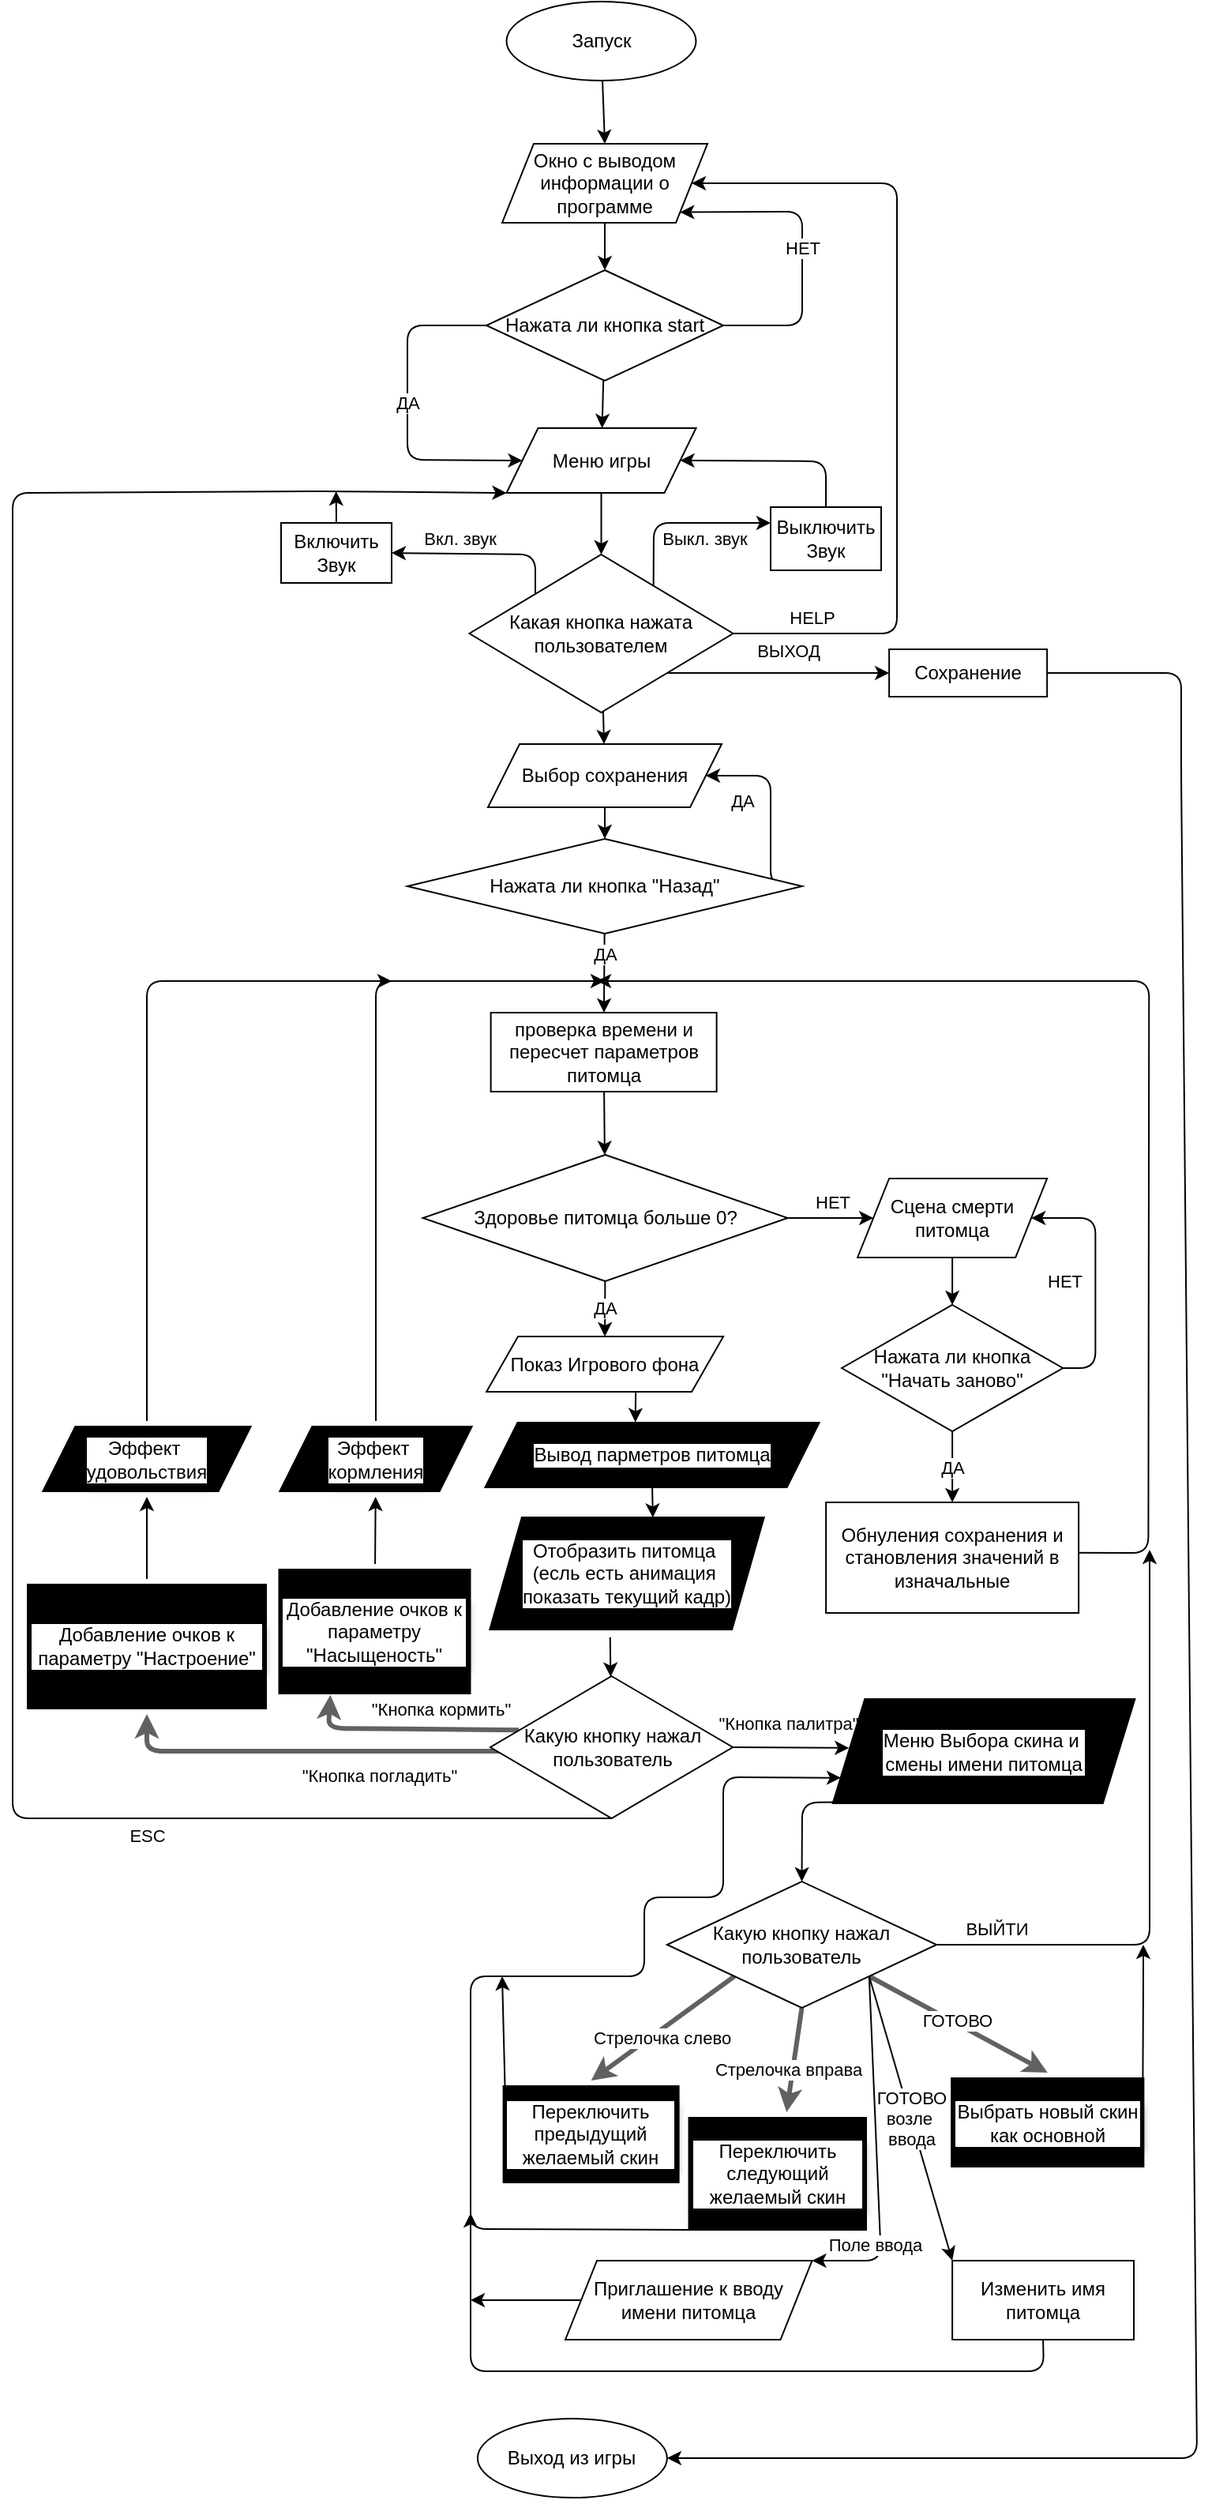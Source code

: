 <mxfile>
    <diagram id="TvCw0LTA8CI-RhWktugO" name="Page-1">
        <mxGraphModel dx="2590" dy="1393" grid="1" gridSize="10" guides="1" tooltips="1" connect="1" arrows="1" fold="1" page="1" pageScale="1" pageWidth="850" pageHeight="1100" math="0" shadow="0">
            <root>
                <mxCell id="0"/>
                <mxCell id="1" parent="0"/>
                <mxCell id="2" value="Запуск" style="ellipse;whiteSpace=wrap;html=1;" parent="1" vertex="1">
                    <mxGeometry x="362.75" y="30" width="120" height="50" as="geometry"/>
                </mxCell>
                <mxCell id="49" value="" style="edgeStyle=none;html=1;exitX=0.5;exitY=1;exitDx=0;exitDy=0;" parent="1" source="143" target="48" edge="1">
                    <mxGeometry relative="1" as="geometry">
                        <mxPoint x="422.75" y="350" as="sourcePoint"/>
                    </mxGeometry>
                </mxCell>
                <mxCell id="37" value="&quot;Кнопка погладить&quot;" style="edgeStyle=none;html=1;exitX=0;exitY=0.5;exitDx=0;exitDy=0;entryX=0.5;entryY=1;entryDx=0;entryDy=0;fillColor=#60a917;strokeColor=light-dark(#616161,#000000);strokeWidth=3;" parent="1" target="87" edge="1">
                    <mxGeometry x="-0.173" y="15" relative="1" as="geometry">
                        <mxPoint x="402.69" y="1137.5" as="sourcePoint"/>
                        <mxPoint x="200" y="1092.5" as="targetPoint"/>
                        <Array as="points">
                            <mxPoint x="135" y="1137.5"/>
                        </Array>
                        <mxPoint as="offset"/>
                    </mxGeometry>
                </mxCell>
                <mxCell id="21" value="НЕТ" style="edgeStyle=none;html=1;entryX=0;entryY=0.5;entryDx=0;entryDy=0;" parent="1" source="16" target="72" edge="1">
                    <mxGeometry x="0.048" y="10" relative="1" as="geometry">
                        <mxPoint x="659.38" y="850" as="targetPoint"/>
                        <mxPoint as="offset"/>
                    </mxGeometry>
                </mxCell>
                <mxCell id="25" value="ДА" style="edgeStyle=none;html=1;entryX=0.5;entryY=0;entryDx=0;entryDy=0;" parent="1" source="16" target="75" edge="1">
                    <mxGeometry relative="1" as="geometry">
                        <mxPoint x="426" y="840" as="targetPoint"/>
                    </mxGeometry>
                </mxCell>
                <mxCell id="16" value="Здоровье питомца больше 0?" style="rhombus;whiteSpace=wrap;html=1;rounded=0;shadow=0;" parent="1" vertex="1">
                    <mxGeometry x="309.81" y="760" width="231" height="80" as="geometry"/>
                </mxCell>
                <mxCell id="71" value="" style="edgeStyle=none;html=1;exitX=0.5;exitY=1;exitDx=0;exitDy=0;" parent="1" source="72" target="70" edge="1">
                    <mxGeometry relative="1" as="geometry">
                        <mxPoint x="720" y="750" as="sourcePoint"/>
                    </mxGeometry>
                </mxCell>
                <mxCell id="103" style="edgeStyle=none;html=1;" parent="1" edge="1">
                    <mxGeometry relative="1" as="geometry">
                        <mxPoint x="420" y="650" as="targetPoint"/>
                        <mxPoint x="719.63" y="1011.923" as="sourcePoint"/>
                        <Array as="points">
                            <mxPoint x="769.2" y="1012"/>
                            <mxPoint x="769.63" y="650"/>
                        </Array>
                    </mxGeometry>
                </mxCell>
                <mxCell id="22" value="Обнуления сохранения и становления значений в изначальные" style="whiteSpace=wrap;html=1;rounded=0;" parent="1" vertex="1">
                    <mxGeometry x="565.06" y="980" width="160" height="70" as="geometry"/>
                </mxCell>
                <mxCell id="33" value="" style="edgeStyle=none;html=1;" parent="1" source="32" target="16" edge="1">
                    <mxGeometry relative="1" as="geometry"/>
                </mxCell>
                <mxCell id="32" value="проверка времени и пересчет параметров питомца" style="rounded=0;whiteSpace=wrap;html=1;" parent="1" vertex="1">
                    <mxGeometry x="352.81" y="670" width="143" height="50" as="geometry"/>
                </mxCell>
                <mxCell id="44" value="ДА" style="edgeStyle=none;html=1;exitX=0;exitY=0.5;exitDx=0;exitDy=0;entryX=0;entryY=0.5;entryDx=0;entryDy=0;" parent="1" source="41" target="143" edge="1">
                    <mxGeometry x="-0.049" relative="1" as="geometry">
                        <mxPoint x="352.75" y="320" as="targetPoint"/>
                        <Array as="points">
                            <mxPoint x="300" y="235"/>
                            <mxPoint x="300" y="320"/>
                        </Array>
                        <mxPoint as="offset"/>
                    </mxGeometry>
                </mxCell>
                <mxCell id="47" value="НЕТ" style="edgeStyle=none;html=1;exitX=1;exitY=0.5;exitDx=0;exitDy=0;entryX=1;entryY=1;entryDx=0;entryDy=0;" parent="1" source="41" target="63" edge="1">
                    <mxGeometry relative="1" as="geometry">
                        <mxPoint x="487.75" y="170" as="targetPoint"/>
                        <Array as="points">
                            <mxPoint x="550" y="235"/>
                            <mxPoint x="550" y="163"/>
                        </Array>
                    </mxGeometry>
                </mxCell>
                <mxCell id="144" value="" style="edgeStyle=none;html=1;" parent="1" source="41" target="143" edge="1">
                    <mxGeometry relative="1" as="geometry"/>
                </mxCell>
                <mxCell id="41" value="Нажата ли кнопка start" style="rhombus;whiteSpace=wrap;html=1;" parent="1" vertex="1">
                    <mxGeometry x="350" y="200" width="150" height="70" as="geometry"/>
                </mxCell>
                <mxCell id="42" value="" style="edgeStyle=none;html=1;entryX=0.5;entryY=0;entryDx=0;entryDy=0;" parent="1" source="2" target="63" edge="1">
                    <mxGeometry relative="1" as="geometry">
                        <mxPoint x="424.325" y="110" as="targetPoint"/>
                        <mxPoint x="423" y="80" as="sourcePoint"/>
                    </mxGeometry>
                </mxCell>
                <mxCell id="50" style="edgeStyle=none;html=1;exitX=1;exitY=1;exitDx=0;exitDy=0;entryX=0;entryY=0.5;entryDx=0;entryDy=0;" parent="1" source="48" edge="1" target="61">
                    <mxGeometry relative="1" as="geometry">
                        <mxPoint x="815.68" y="440" as="targetPoint"/>
                        <Array as="points"/>
                        <mxPoint x="1004.93" y="470" as="sourcePoint"/>
                    </mxGeometry>
                </mxCell>
                <mxCell id="51" value="ВЫХОД" style="edgeLabel;html=1;align=center;verticalAlign=middle;resizable=0;points=[];" parent="50" vertex="1" connectable="0">
                    <mxGeometry x="-0.254" y="2" relative="1" as="geometry">
                        <mxPoint x="24" y="-12" as="offset"/>
                    </mxGeometry>
                </mxCell>
                <mxCell id="52" value="HELP" style="edgeStyle=none;html=1;exitX=1;exitY=0.5;exitDx=0;exitDy=0;entryX=1;entryY=0.5;entryDx=0;entryDy=0;" parent="1" source="48" target="63" edge="1">
                    <mxGeometry x="-0.809" y="10" relative="1" as="geometry">
                        <mxPoint x="487.75" y="140" as="targetPoint"/>
                        <Array as="points">
                            <mxPoint x="610" y="430"/>
                            <mxPoint x="610" y="145"/>
                        </Array>
                        <mxPoint as="offset"/>
                    </mxGeometry>
                </mxCell>
                <mxCell id="55" value="Выкл. звук" style="edgeStyle=none;html=1;exitX=0.698;exitY=0.206;exitDx=0;exitDy=0;entryX=0;entryY=0.25;entryDx=0;entryDy=0;exitPerimeter=0;" parent="1" source="48" target="54" edge="1">
                    <mxGeometry x="0.278" y="-10" relative="1" as="geometry">
                        <mxPoint x="464.5" y="437.5" as="sourcePoint"/>
                        <mxPoint x="610" y="445" as="targetPoint"/>
                        <Array as="points">
                            <mxPoint x="456" y="360"/>
                        </Array>
                        <mxPoint as="offset"/>
                    </mxGeometry>
                </mxCell>
                <mxCell id="59" value="Вкл. звук" style="edgeStyle=none;html=1;exitX=0;exitY=0;exitDx=0;exitDy=0;entryX=1;entryY=0.5;entryDx=0;entryDy=0;" parent="1" source="48" target="57" edge="1">
                    <mxGeometry x="0.261" y="-9" relative="1" as="geometry">
                        <Array as="points">
                            <mxPoint x="381" y="380"/>
                        </Array>
                        <mxPoint as="offset"/>
                    </mxGeometry>
                </mxCell>
                <mxCell id="68" value="" style="edgeStyle=none;html=1;" parent="1" source="48" target="67" edge="1">
                    <mxGeometry relative="1" as="geometry"/>
                </mxCell>
                <mxCell id="48" value="Какая кнопка нажата пользователем" style="rhombus;whiteSpace=wrap;html=1;" parent="1" vertex="1">
                    <mxGeometry x="339.25" y="380" width="167" height="100" as="geometry"/>
                </mxCell>
                <mxCell id="111" style="edgeStyle=none;html=1;exitX=0.5;exitY=0;exitDx=0;exitDy=0;entryX=1;entryY=0.5;entryDx=0;entryDy=0;" parent="1" source="54" target="143" edge="1">
                    <mxGeometry relative="1" as="geometry">
                        <mxPoint x="492.75" y="320" as="targetPoint"/>
                        <Array as="points">
                            <mxPoint x="565" y="321"/>
                        </Array>
                    </mxGeometry>
                </mxCell>
                <mxCell id="54" value="Выключить Звук" style="rounded=0;whiteSpace=wrap;html=1;" parent="1" vertex="1">
                    <mxGeometry x="530" y="350" width="70" height="40" as="geometry"/>
                </mxCell>
                <mxCell id="151" style="edgeStyle=none;html=1;exitX=0.5;exitY=0;exitDx=0;exitDy=0;" parent="1" source="57" edge="1">
                    <mxGeometry relative="1" as="geometry">
                        <mxPoint x="254.83" y="340" as="targetPoint"/>
                    </mxGeometry>
                </mxCell>
                <mxCell id="57" value="Включить Звук" style="rounded=0;whiteSpace=wrap;html=1;" parent="1" vertex="1">
                    <mxGeometry x="220" y="360" width="70" height="38" as="geometry"/>
                </mxCell>
                <mxCell id="60" value="Выход из игры" style="ellipse;whiteSpace=wrap;html=1;" parent="1" vertex="1">
                    <mxGeometry x="344.44" y="1560" width="120" height="50" as="geometry"/>
                </mxCell>
                <mxCell id="62" value="" style="edgeStyle=none;html=1;exitX=1;exitY=0.5;exitDx=0;exitDy=0;" parent="1" source="61" target="60" edge="1">
                    <mxGeometry relative="1" as="geometry">
                        <Array as="points">
                            <mxPoint x="790" y="455"/>
                            <mxPoint x="790" y="520"/>
                            <mxPoint x="800" y="1585"/>
                        </Array>
                    </mxGeometry>
                </mxCell>
                <mxCell id="61" value="Сохранение" style="rounded=0;whiteSpace=wrap;html=1;" parent="1" vertex="1">
                    <mxGeometry x="605.06" y="440" width="100" height="30" as="geometry"/>
                </mxCell>
                <mxCell id="64" value="" style="edgeStyle=none;html=1;" parent="1" source="63" target="41" edge="1">
                    <mxGeometry relative="1" as="geometry"/>
                </mxCell>
                <mxCell id="63" value="Окно с выводом информации о программе" style="shape=parallelogram;perimeter=parallelogramPerimeter;whiteSpace=wrap;html=1;fixedSize=1;" parent="1" vertex="1">
                    <mxGeometry x="360" y="120" width="130" height="50" as="geometry"/>
                </mxCell>
                <mxCell id="105" value="" style="edgeStyle=none;html=1;" parent="1" source="67" target="104" edge="1">
                    <mxGeometry relative="1" as="geometry"/>
                </mxCell>
                <mxCell id="67" value="Выбор сохранения" style="shape=parallelogram;perimeter=parallelogramPerimeter;whiteSpace=wrap;html=1;fixedSize=1;" parent="1" vertex="1">
                    <mxGeometry x="351" y="500" width="148" height="40" as="geometry"/>
                </mxCell>
                <mxCell id="73" value="НЕТ" style="edgeStyle=none;html=1;exitX=1;exitY=0.5;exitDx=0;exitDy=0;entryX=1;entryY=0.5;entryDx=0;entryDy=0;" parent="1" source="70" target="72" edge="1">
                    <mxGeometry x="-0.032" y="20" relative="1" as="geometry">
                        <Array as="points">
                            <mxPoint x="735.68" y="895"/>
                            <mxPoint x="735.68" y="800"/>
                        </Array>
                        <mxPoint as="offset"/>
                    </mxGeometry>
                </mxCell>
                <mxCell id="74" value="ДА" style="edgeStyle=none;html=1;exitX=0.5;exitY=1;exitDx=0;exitDy=0;entryX=0.5;entryY=0;entryDx=0;entryDy=0;" parent="1" source="70" target="22" edge="1">
                    <mxGeometry relative="1" as="geometry"/>
                </mxCell>
                <mxCell id="70" value="Нажата ли кнопка &quot;Начать заново&quot;" style="rhombus;whiteSpace=wrap;html=1;" parent="1" vertex="1">
                    <mxGeometry x="575.06" y="855" width="140" height="80" as="geometry"/>
                </mxCell>
                <mxCell id="72" value="Сцена смерти питомца" style="shape=parallelogram;perimeter=parallelogramPerimeter;whiteSpace=wrap;html=1;fixedSize=1;" parent="1" vertex="1">
                    <mxGeometry x="585.06" y="775" width="120" height="50" as="geometry"/>
                </mxCell>
                <mxCell id="77" value="" style="edgeStyle=none;html=1;entryX=0.451;entryY=0.068;entryDx=0;entryDy=0;entryPerimeter=0;exitX=0.63;exitY=0.975;exitDx=0;exitDy=0;exitPerimeter=0;" parent="1" source="75" target="76" edge="1">
                    <mxGeometry relative="1" as="geometry"/>
                </mxCell>
                <mxCell id="75" value="Показ Игрового фона" style="shape=parallelogram;perimeter=parallelogramPerimeter;whiteSpace=wrap;html=1;fixedSize=1;" parent="1" vertex="1">
                    <mxGeometry x="350.06" y="875" width="150" height="35" as="geometry"/>
                </mxCell>
                <mxCell id="84" value="" style="edgeStyle=none;html=1;exitX=0.5;exitY=0.909;exitDx=0;exitDy=0;exitPerimeter=0;entryX=0.591;entryY=0.047;entryDx=0;entryDy=0;entryPerimeter=0;" parent="1" source="76" edge="1" target="83">
                    <mxGeometry relative="1" as="geometry">
                        <mxPoint x="423.999" y="965" as="sourcePoint"/>
                        <mxPoint x="425.14" y="990" as="targetPoint"/>
                    </mxGeometry>
                </mxCell>
                <mxCell id="76" value="Вывод парметров питомца" style="shape=parallelogram;perimeter=parallelogramPerimeter;whiteSpace=wrap;html=1;fixedSize=1;strokeWidth=2;rounded=0;shadow=0;perimeterSpacing=4;fillStyle=zigzag-line;gradientColor=none;fillColor=light-dark(#9C9C9C,#3B3B3B);fontColor=light-dark(#000000,#000000);labelBackgroundColor=default;labelBorderColor=default;textShadow=1;" parent="1" vertex="1">
                    <mxGeometry x="350.06" y="930" width="209.94" height="40" as="geometry"/>
                </mxCell>
                <mxCell id="86" value="" style="edgeStyle=none;html=1;exitX=0.441;exitY=1.017;exitDx=0;exitDy=0;exitPerimeter=0;" parent="1" source="83" target="85" edge="1">
                    <mxGeometry relative="1" as="geometry"/>
                </mxCell>
                <mxCell id="83" value="Отобразить питомца&amp;nbsp;&lt;br&gt;(есль есть анимация&amp;nbsp;&lt;br&gt;показать текущий кадр)" style="shape=parallelogram;perimeter=parallelogramPerimeter;fixedSize=1;fontStyle=0;fillStyle=zigzag-line;strokeWidth=2;perimeterSpacing=4;shadow=0;rounded=0;gradientColor=none;fillColor=light-dark(#9C9C9C,#3B3B3B);fontColor=light-dark(#000000,#000000);labelBackgroundColor=default;labelBorderColor=default;textShadow=1;whiteSpace=wrap;html=1;" parent="1" vertex="1">
                    <mxGeometry x="352.81" y="990" width="172.38" height="70" as="geometry"/>
                </mxCell>
                <mxCell id="89" style="edgeStyle=none;html=1;exitX=0.118;exitY=0.379;exitDx=0;exitDy=0;exitPerimeter=0;fillColor=#60a917;strokeColor=light-dark(#616161,#000000);strokeWidth=3;entryX=0.281;entryY=0.969;entryDx=0;entryDy=0;entryPerimeter=0;" parent="1" source="85" target="88" edge="1">
                    <mxGeometry relative="1" as="geometry">
                        <mxPoint x="441.08" y="1115" as="sourcePoint"/>
                        <Array as="points">
                            <mxPoint x="250" y="1123"/>
                        </Array>
                        <mxPoint x="250" y="1111" as="targetPoint"/>
                    </mxGeometry>
                </mxCell>
                <mxCell id="90" value="&quot;Кнопка кормить&quot;" style="edgeLabel;html=1;align=center;verticalAlign=middle;resizable=0;points=[];" parent="89" vertex="1" connectable="0">
                    <mxGeometry x="-0.006" y="4" relative="1" as="geometry">
                        <mxPoint x="21" y="-17" as="offset"/>
                    </mxGeometry>
                </mxCell>
                <mxCell id="115" value="&quot;Кнопка палитра&quot;" style="edgeStyle=none;html=1;exitX=1;exitY=0.5;exitDx=0;exitDy=0;entryX=0.069;entryY=0.472;entryDx=0;entryDy=0;entryPerimeter=0;" parent="1" edge="1" target="114" source="85">
                    <mxGeometry x="-0.049" y="15" relative="1" as="geometry">
                        <mxPoint as="offset"/>
                        <mxPoint x="506.245" y="1137.12" as="sourcePoint"/>
                        <mxPoint x="577.808" y="1137.879" as="targetPoint"/>
                    </mxGeometry>
                </mxCell>
                <mxCell id="147" style="edgeStyle=none;html=1;exitX=0.5;exitY=1;exitDx=0;exitDy=0;entryX=0;entryY=1;entryDx=0;entryDy=0;" parent="1" source="85" target="143" edge="1">
                    <mxGeometry relative="1" as="geometry">
                        <mxPoint x="60" y="1180" as="targetPoint"/>
                        <Array as="points">
                            <mxPoint x="250" y="1180"/>
                            <mxPoint x="50" y="1180"/>
                            <mxPoint x="50" y="341"/>
                            <mxPoint x="250" y="340"/>
                        </Array>
                    </mxGeometry>
                </mxCell>
                <mxCell id="148" value="ESC" style="edgeLabel;html=1;align=center;verticalAlign=middle;resizable=0;points=[];" parent="147" vertex="1" connectable="0">
                    <mxGeometry x="-0.01" relative="1" as="geometry">
                        <mxPoint x="85" y="389" as="offset"/>
                    </mxGeometry>
                </mxCell>
                <mxCell id="85" value="Какую кнопку нажал пользователь" style="rhombus;whiteSpace=wrap;html=1;fontStyle=0;" parent="1" vertex="1">
                    <mxGeometry x="352.5" y="1090" width="153.56" height="90" as="geometry"/>
                </mxCell>
                <mxCell id="93" value="" style="edgeStyle=none;html=1;" parent="1" source="87" target="91" edge="1">
                    <mxGeometry relative="1" as="geometry"/>
                </mxCell>
                <mxCell id="87" value="Добавление очков к параметру &quot;Настроение&quot;" style="rounded=0;whiteSpace=wrap;html=1;perimeterSpacing=4;strokeWidth=2;shadow=0;fillStyle=zigzag-line;gradientColor=none;fillColor=light-dark(#9C9C9C,#3B3B3B);fontColor=light-dark(#000000,#000000);labelBackgroundColor=default;labelBorderColor=default;textShadow=1;" parent="1" vertex="1">
                    <mxGeometry x="60" y="1032.5" width="150" height="77.5" as="geometry"/>
                </mxCell>
                <mxCell id="95" value="" style="edgeStyle=none;html=1;" parent="1" source="88" target="94" edge="1">
                    <mxGeometry relative="1" as="geometry"/>
                </mxCell>
                <mxCell id="88" value="Добавление очков к параметру &quot;Насыщеность&quot;" style="rounded=0;textShadow=1;whiteSpace=wrap;strokeWidth=2;html=1;glass=0;shadow=0;perimeterSpacing=4;fillStyle=zigzag-line;gradientColor=none;fillColor=light-dark(#9C9C9C,#3B3B3B);fontColor=light-dark(#000000,#000000);labelBackgroundColor=default;labelBorderColor=default;" parent="1" vertex="1">
                    <mxGeometry x="219.25" y="1023" width="120" height="77.5" as="geometry"/>
                </mxCell>
                <mxCell id="99" style="edgeStyle=none;html=1;" parent="1" source="91" edge="1">
                    <mxGeometry relative="1" as="geometry">
                        <mxPoint x="290" y="650" as="targetPoint"/>
                        <Array as="points">
                            <mxPoint x="135" y="650"/>
                        </Array>
                    </mxGeometry>
                </mxCell>
                <mxCell id="91" value="Эффект&amp;nbsp;&lt;br&gt;удовольствия" style="shape=parallelogram;perimeter=parallelogramPerimeter;whiteSpace=wrap;fixedSize=1;html=1;perimeterSpacing=4;strokeWidth=2;shadow=0;rounded=0;fillStyle=zigzag-line;gradientColor=none;fillColor=light-dark(#9C9C9C,#3B3B3B);fontColor=light-dark(#000000,#000000);labelBackgroundColor=default;labelBorderColor=default;textShadow=1;" parent="1" vertex="1">
                    <mxGeometry x="70" y="932.5" width="130" height="40" as="geometry"/>
                </mxCell>
                <mxCell id="98" style="edgeStyle=none;html=1;exitX=0.5;exitY=0;exitDx=0;exitDy=0;" parent="1" source="94" edge="1">
                    <mxGeometry relative="1" as="geometry">
                        <mxPoint x="425" y="650" as="targetPoint"/>
                        <mxPoint x="235" y="930" as="sourcePoint"/>
                        <Array as="points">
                            <mxPoint x="280" y="650"/>
                        </Array>
                    </mxGeometry>
                </mxCell>
                <mxCell id="94" value="Эффект&amp;nbsp;&lt;br&gt;кормления" style="shape=parallelogram;perimeter=parallelogramPerimeter;fixedSize=1;whiteSpace=wrap;html=1;perimeterSpacing=4;strokeWidth=2;shadow=0;rounded=0;fillStyle=zigzag-line;gradientColor=none;fillColor=light-dark(#9C9C9C,#3B3B3B);fontColor=light-dark(#000000,#000000);labelBackgroundColor=default;labelBorderColor=default;textShadow=1;" parent="1" vertex="1">
                    <mxGeometry x="220" y="932.5" width="120" height="40" as="geometry"/>
                </mxCell>
                <mxCell id="106" style="edgeStyle=none;html=1;exitX=1;exitY=0.5;exitDx=0;exitDy=0;entryX=1;entryY=0.5;entryDx=0;entryDy=0;" parent="1" source="104" target="67" edge="1">
                    <mxGeometry relative="1" as="geometry">
                        <Array as="points">
                            <mxPoint x="530" y="590"/>
                            <mxPoint x="530" y="520"/>
                        </Array>
                    </mxGeometry>
                </mxCell>
                <mxCell id="107" value="ДА" style="edgeLabel;html=1;align=center;verticalAlign=middle;resizable=0;points=[];" parent="106" vertex="1" connectable="0">
                    <mxGeometry x="-0.075" relative="1" as="geometry">
                        <mxPoint x="-18" y="-14" as="offset"/>
                    </mxGeometry>
                </mxCell>
                <mxCell id="108" value="" style="edgeStyle=none;html=1;" parent="1" source="104" target="32" edge="1">
                    <mxGeometry relative="1" as="geometry"/>
                </mxCell>
                <mxCell id="109" value="ДА" style="edgeLabel;html=1;align=center;verticalAlign=middle;resizable=0;points=[];" parent="108" vertex="1" connectable="0">
                    <mxGeometry x="-0.508" relative="1" as="geometry">
                        <mxPoint as="offset"/>
                    </mxGeometry>
                </mxCell>
                <mxCell id="104" value="Нажата ли кнопка &quot;Назад&quot;" style="rhombus;whiteSpace=wrap;html=1;" parent="1" vertex="1">
                    <mxGeometry x="300" y="560" width="250" height="60" as="geometry"/>
                </mxCell>
                <mxCell id="119" value="" style="edgeStyle=none;html=1;entryX=0.5;entryY=0;entryDx=0;entryDy=0;exitX=0.026;exitY=0.941;exitDx=0;exitDy=0;exitPerimeter=0;" parent="1" source="114" target="118" edge="1">
                    <mxGeometry relative="1" as="geometry">
                        <Array as="points">
                            <mxPoint x="550" y="1170"/>
                        </Array>
                        <mxPoint x="566" y="1174" as="sourcePoint"/>
                    </mxGeometry>
                </mxCell>
                <mxCell id="114" value="Меню Выбора скина и&amp;nbsp;&lt;div&gt;смены имени питомца&lt;/div&gt;" style="shape=parallelogram;perimeter=parallelogramPerimeter;whiteSpace=wrap;html=1;fixedSize=1;strokeWidth=2;labelBackgroundColor=default;labelBorderColor=default;textShadow=1;shadow=0;rounded=0;perimeterSpacing=4;fillStyle=zigzag-line;gradientColor=none;fillColor=light-dark(#9C9C9C,#3B3B3B);fontColor=light-dark(#000000,#000000);" parent="1" vertex="1">
                    <mxGeometry x="570" y="1105" width="190" height="65" as="geometry"/>
                </mxCell>
                <mxCell id="120" style="edgeStyle=none;html=1;exitX=1;exitY=0.5;exitDx=0;exitDy=0;" parent="1" source="118" edge="1">
                    <mxGeometry relative="1" as="geometry">
                        <mxPoint x="770" y="1010" as="targetPoint"/>
                        <mxPoint x="635.06" y="1270" as="sourcePoint"/>
                        <Array as="points">
                            <mxPoint x="770" y="1260"/>
                        </Array>
                    </mxGeometry>
                </mxCell>
                <mxCell id="121" value="ВЫЙТИ" style="edgeLabel;html=1;align=center;verticalAlign=middle;resizable=0;points=[];" parent="120" vertex="1" connectable="0">
                    <mxGeometry x="-0.802" relative="1" as="geometry">
                        <mxPoint y="-10" as="offset"/>
                    </mxGeometry>
                </mxCell>
                <mxCell id="123" value="" style="edgeStyle=none;html=1;exitX=0.5;exitY=1;exitDx=0;exitDy=0;fillColor=#60a917;strokeColor=light-dark(#616161,#000000);fontColor=light-dark(#FFFFFF,#FFFFFF);strokeWidth=3;" parent="1" source="118" target="122" edge="1">
                    <mxGeometry relative="1" as="geometry"/>
                </mxCell>
                <mxCell id="124" value="Стрелочка вправа" style="edgeLabel;html=1;align=center;verticalAlign=middle;resizable=0;points=[];" parent="123" vertex="1" connectable="0">
                    <mxGeometry x="-0.303" y="-2" relative="1" as="geometry">
                        <mxPoint x="-4" y="16" as="offset"/>
                    </mxGeometry>
                </mxCell>
                <mxCell id="125" style="edgeStyle=none;html=1;exitX=0;exitY=1;exitDx=0;exitDy=0;entryX=0.5;entryY=0;entryDx=0;entryDy=0;fillColor=#60a917;strokeColor=light-dark(#616161,#000000);fontColor=light-dark(#FFFFFF,#FFFFFF);strokeWidth=3;" parent="1" source="118" target="126" edge="1">
                    <mxGeometry relative="1" as="geometry">
                        <mxPoint x="550" y="1400" as="targetPoint"/>
                    </mxGeometry>
                </mxCell>
                <mxCell id="128" value="Стрелочка слево" style="edgeLabel;html=1;align=center;verticalAlign=middle;resizable=0;points=[];" parent="125" vertex="1" connectable="0">
                    <mxGeometry x="-0.114" y="3" relative="1" as="geometry">
                        <mxPoint x="-8" y="7" as="offset"/>
                    </mxGeometry>
                </mxCell>
                <mxCell id="131" style="edgeStyle=none;html=1;exitX=1;exitY=1;exitDx=0;exitDy=0;entryX=0.5;entryY=0;entryDx=0;entryDy=0;fillColor=#60a917;strokeColor=light-dark(#616161,#000000);fontColor=light-dark(#FFFFFF,#FFFFFF);strokeWidth=3;" parent="1" source="118" target="130" edge="1">
                    <mxGeometry relative="1" as="geometry"/>
                </mxCell>
                <mxCell id="132" value="ГОТОВО" style="edgeLabel;html=1;align=center;verticalAlign=middle;resizable=0;points=[];" parent="131" vertex="1" connectable="0">
                    <mxGeometry x="-0.045" y="2" relative="1" as="geometry">
                        <mxPoint as="offset"/>
                    </mxGeometry>
                </mxCell>
                <mxCell id="136" value="ГОТОВО&lt;br&gt;возле&amp;nbsp;&lt;br&gt;ввода" style="edgeStyle=none;html=1;exitX=1;exitY=1;exitDx=0;exitDy=0;entryX=0;entryY=0;entryDx=0;entryDy=0;" parent="1" source="118" target="137" edge="1">
                    <mxGeometry relative="1" as="geometry">
                        <mxPoint x="630" y="1440" as="targetPoint"/>
                    </mxGeometry>
                </mxCell>
                <mxCell id="139" style="edgeStyle=none;html=1;exitX=1;exitY=1;exitDx=0;exitDy=0;entryX=1;entryY=0;entryDx=0;entryDy=0;" parent="1" source="118" target="138" edge="1">
                    <mxGeometry relative="1" as="geometry">
                        <Array as="points">
                            <mxPoint x="600" y="1460"/>
                        </Array>
                    </mxGeometry>
                </mxCell>
                <mxCell id="140" value="Поле ввода" style="edgeLabel;html=1;align=center;verticalAlign=middle;resizable=0;points=[];" parent="139" vertex="1" connectable="0">
                    <mxGeometry x="0.784" y="-2" relative="1" as="geometry">
                        <mxPoint x="15" y="-8" as="offset"/>
                    </mxGeometry>
                </mxCell>
                <mxCell id="118" value="Какую кнопку нажал пользователь" style="rhombus;whiteSpace=wrap;html=1;" parent="1" vertex="1">
                    <mxGeometry x="464.44" y="1220" width="170.62" height="80" as="geometry"/>
                </mxCell>
                <mxCell id="134" style="edgeStyle=none;html=1;exitX=0.04;exitY=0.955;exitDx=0;exitDy=0;exitPerimeter=0;entryX=0.043;entryY=0.731;entryDx=0;entryDy=0;entryPerimeter=0;" parent="1" source="122" target="114" edge="1">
                    <mxGeometry relative="1" as="geometry">
                        <Array as="points">
                            <mxPoint x="340" y="1440"/>
                            <mxPoint x="340" y="1320"/>
                            <mxPoint x="340" y="1280"/>
                            <mxPoint x="450" y="1280"/>
                            <mxPoint x="450" y="1230"/>
                            <mxPoint x="500" y="1230"/>
                            <mxPoint x="500" y="1154"/>
                        </Array>
                        <mxPoint x="475.0" y="1444" as="sourcePoint"/>
                        <mxPoint x="550" y="1138" as="targetPoint"/>
                    </mxGeometry>
                </mxCell>
                <mxCell id="122" value="Переключить следующий желаемый скин" style="whiteSpace=wrap;html=1;strokeWidth=2;shadow=0;rounded=0;perimeterSpacing=4;fillStyle=zigzag-line;gradientColor=none;fillColor=light-dark(#9C9C9C,#3B3B3B);fontColor=light-dark(#000000,#000000);labelBackgroundColor=default;labelBorderColor=default;textShadow=1;" parent="1" vertex="1">
                    <mxGeometry x="478.76" y="1370" width="111.24" height="70" as="geometry"/>
                </mxCell>
                <mxCell id="135" style="edgeStyle=none;html=1;exitX=0.038;exitY=0.071;exitDx=0;exitDy=0;exitPerimeter=0;" parent="1" source="126" edge="1">
                    <mxGeometry relative="1" as="geometry">
                        <mxPoint x="360" y="1280" as="targetPoint"/>
                    </mxGeometry>
                </mxCell>
                <mxCell id="126" value="Переключить предыдущий желаемый скин" style="rounded=0;glass=0;whiteSpace=wrap;html=1;strokeWidth=2;shadow=0;perimeterSpacing=4;fillStyle=zigzag-line;gradientColor=none;fillColor=light-dark(#9C9C9C,#3B3B3B);fontColor=light-dark(#000000,#000000);labelBackgroundColor=default;labelBorderColor=default;textShadow=1;" parent="1" vertex="1">
                    <mxGeometry x="361.31" y="1350" width="110" height="60" as="geometry"/>
                </mxCell>
                <mxCell id="133" style="edgeStyle=none;html=1;exitX=0.969;exitY=0.111;exitDx=0;exitDy=0;exitPerimeter=0;" parent="1" source="130" edge="1">
                    <mxGeometry relative="1" as="geometry">
                        <mxPoint x="766" y="1260" as="targetPoint"/>
                        <Array as="points">
                            <mxPoint x="766" y="1280"/>
                        </Array>
                    </mxGeometry>
                </mxCell>
                <mxCell id="130" value="Выбрать новый скин как основной" style="rounded=0;whiteSpace=wrap;html=1;strokeWidth=2;shadow=0;perimeterSpacing=4;fillStyle=zigzag-line;gradientColor=none;fillColor=light-dark(#9C9C9C,#3B3B3B);fontColor=light-dark(#000000,#000000);labelBackgroundColor=default;labelBorderColor=default;textShadow=1;" parent="1" vertex="1">
                    <mxGeometry x="645.06" y="1345" width="120.62" height="55" as="geometry"/>
                </mxCell>
                <mxCell id="141" style="edgeStyle=none;html=1;exitX=0.5;exitY=1;exitDx=0;exitDy=0;" parent="1" source="137" edge="1">
                    <mxGeometry relative="1" as="geometry">
                        <mxPoint x="340" y="1430" as="targetPoint"/>
                        <Array as="points">
                            <mxPoint x="703" y="1530"/>
                            <mxPoint x="340" y="1530"/>
                        </Array>
                    </mxGeometry>
                </mxCell>
                <mxCell id="137" value="Изменить имя питомца" style="rounded=0;whiteSpace=wrap;html=1;" parent="1" vertex="1">
                    <mxGeometry x="645.06" y="1460" width="114.94" height="50" as="geometry"/>
                </mxCell>
                <mxCell id="142" style="edgeStyle=none;html=1;" parent="1" source="138" edge="1">
                    <mxGeometry relative="1" as="geometry">
                        <mxPoint x="340" y="1485" as="targetPoint"/>
                    </mxGeometry>
                </mxCell>
                <mxCell id="138" value="Приглашение к вводу имени питомца" style="shape=parallelogram;perimeter=parallelogramPerimeter;whiteSpace=wrap;html=1;fixedSize=1;" parent="1" vertex="1">
                    <mxGeometry x="400.0" y="1460" width="156.25" height="50" as="geometry"/>
                </mxCell>
                <mxCell id="143" value="Меню игры" style="shape=parallelogram;perimeter=parallelogramPerimeter;whiteSpace=wrap;html=1;fixedSize=1;" parent="1" vertex="1">
                    <mxGeometry x="362.75" y="300" width="120" height="41" as="geometry"/>
                </mxCell>
            </root>
        </mxGraphModel>
    </diagram>
</mxfile>
